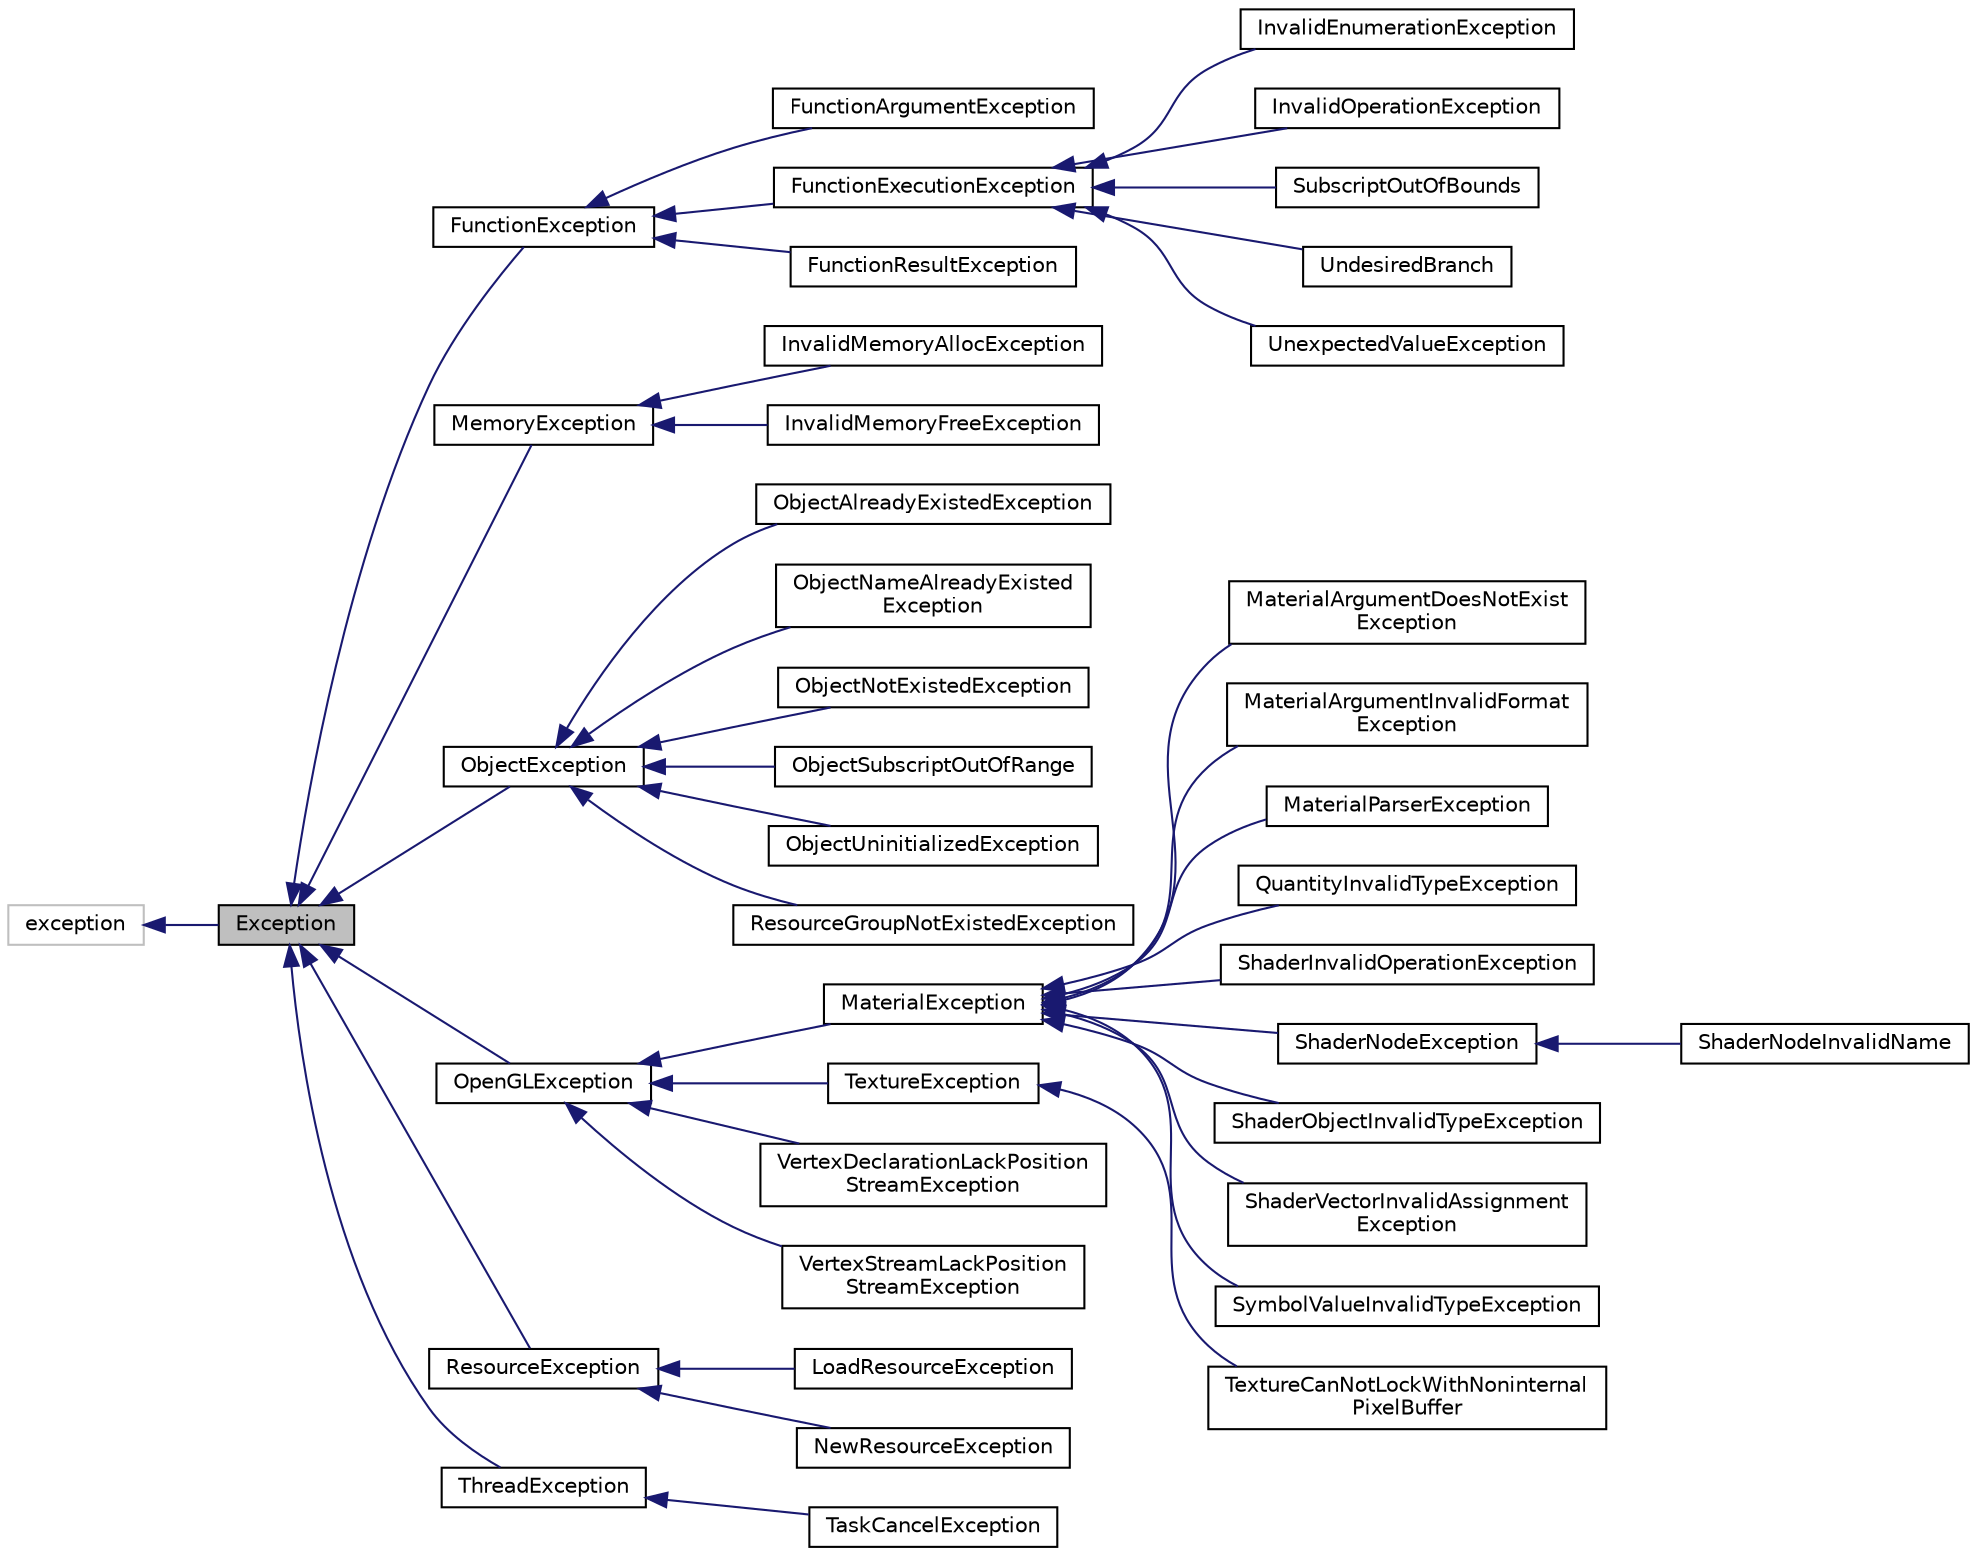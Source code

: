 digraph "Exception"
{
  edge [fontname="Helvetica",fontsize="10",labelfontname="Helvetica",labelfontsize="10"];
  node [fontname="Helvetica",fontsize="10",shape=record];
  rankdir="LR";
  Node1 [label="Exception",height=0.2,width=0.4,color="black", fillcolor="grey75", style="filled", fontcolor="black"];
  Node2 -> Node1 [dir="back",color="midnightblue",fontsize="10",style="solid",fontname="Helvetica"];
  Node2 [label="exception",height=0.2,width=0.4,color="grey75", fillcolor="white", style="filled"];
  Node1 -> Node3 [dir="back",color="midnightblue",fontsize="10",style="solid",fontname="Helvetica"];
  Node3 [label="FunctionException",height=0.2,width=0.4,color="black", fillcolor="white", style="filled",URL="$class_function_exception.html",tooltip="函数异常比较严重，直接退出程序 "];
  Node3 -> Node4 [dir="back",color="midnightblue",fontsize="10",style="solid",fontname="Helvetica"];
  Node4 [label="FunctionArgumentException",height=0.2,width=0.4,color="black", fillcolor="white", style="filled",URL="$class_function_argument_exception.html",tooltip="函数的输入参数为非法 "];
  Node3 -> Node5 [dir="back",color="midnightblue",fontsize="10",style="solid",fontname="Helvetica"];
  Node5 [label="FunctionExecutionException",height=0.2,width=0.4,color="black", fillcolor="white", style="filled",URL="$class_function_execution_exception.html",tooltip="函数执行过程的异常 "];
  Node5 -> Node6 [dir="back",color="midnightblue",fontsize="10",style="solid",fontname="Helvetica"];
  Node6 [label="InvalidEnumerationException",height=0.2,width=0.4,color="black", fillcolor="white", style="filled",URL="$class_invalid_enumeration_exception.html",tooltip="switch case里的枚举值是无效的 "];
  Node5 -> Node7 [dir="back",color="midnightblue",fontsize="10",style="solid",fontname="Helvetica"];
  Node7 [label="InvalidOperationException",height=0.2,width=0.4,color="black", fillcolor="white", style="filled",URL="$class_invalid_operation_exception.html",tooltip="无效操作 "];
  Node5 -> Node8 [dir="back",color="midnightblue",fontsize="10",style="solid",fontname="Helvetica"];
  Node8 [label="SubscriptOutOfBounds",height=0.2,width=0.4,color="black", fillcolor="white", style="filled",URL="$class_subscript_out_of_bounds.html"];
  Node5 -> Node9 [dir="back",color="midnightblue",fontsize="10",style="solid",fontname="Helvetica"];
  Node9 [label="UndesiredBranch",height=0.2,width=0.4,color="black", fillcolor="white", style="filled",URL="$class_undesired_branch.html",tooltip="进入不该进入的条件分支 "];
  Node5 -> Node10 [dir="back",color="midnightblue",fontsize="10",style="solid",fontname="Helvetica"];
  Node10 [label="UnexpectedValueException",height=0.2,width=0.4,color="black", fillcolor="white", style="filled",URL="$class_unexpected_value_exception.html",tooltip="非预期值异常 "];
  Node3 -> Node11 [dir="back",color="midnightblue",fontsize="10",style="solid",fontname="Helvetica"];
  Node11 [label="FunctionResultException",height=0.2,width=0.4,color="black", fillcolor="white", style="filled",URL="$class_function_result_exception.html",tooltip="函数结果不是期望值 "];
  Node1 -> Node12 [dir="back",color="midnightblue",fontsize="10",style="solid",fontname="Helvetica"];
  Node12 [label="MemoryException",height=0.2,width=0.4,color="black", fillcolor="white", style="filled",URL="$class_memory_exception.html"];
  Node12 -> Node13 [dir="back",color="midnightblue",fontsize="10",style="solid",fontname="Helvetica"];
  Node13 [label="InvalidMemoryAllocException",height=0.2,width=0.4,color="black", fillcolor="white", style="filled",URL="$class_invalid_memory_alloc_exception.html",tooltip="无效内存分配异常 "];
  Node12 -> Node14 [dir="back",color="midnightblue",fontsize="10",style="solid",fontname="Helvetica"];
  Node14 [label="InvalidMemoryFreeException",height=0.2,width=0.4,color="black", fillcolor="white", style="filled",URL="$class_invalid_memory_free_exception.html"];
  Node1 -> Node15 [dir="back",color="midnightblue",fontsize="10",style="solid",fontname="Helvetica"];
  Node15 [label="ObjectException",height=0.2,width=0.4,color="black", fillcolor="white", style="filled",URL="$class_object_exception.html"];
  Node15 -> Node16 [dir="back",color="midnightblue",fontsize="10",style="solid",fontname="Helvetica"];
  Node16 [label="ObjectAlreadyExistedException",height=0.2,width=0.4,color="black", fillcolor="white", style="filled",URL="$class_object_already_existed_exception.html"];
  Node15 -> Node17 [dir="back",color="midnightblue",fontsize="10",style="solid",fontname="Helvetica"];
  Node17 [label="ObjectNameAlreadyExisted\lException",height=0.2,width=0.4,color="black", fillcolor="white", style="filled",URL="$class_object_name_already_existed_exception.html",tooltip="对象名已存在 "];
  Node15 -> Node18 [dir="back",color="midnightblue",fontsize="10",style="solid",fontname="Helvetica"];
  Node18 [label="ObjectNotExistedException",height=0.2,width=0.4,color="black", fillcolor="white", style="filled",URL="$class_object_not_existed_exception.html"];
  Node15 -> Node19 [dir="back",color="midnightblue",fontsize="10",style="solid",fontname="Helvetica"];
  Node19 [label="ObjectSubscriptOutOfRange",height=0.2,width=0.4,color="black", fillcolor="white", style="filled",URL="$class_object_subscript_out_of_range.html"];
  Node15 -> Node20 [dir="back",color="midnightblue",fontsize="10",style="solid",fontname="Helvetica"];
  Node20 [label="ObjectUninitializedException",height=0.2,width=0.4,color="black", fillcolor="white", style="filled",URL="$class_object_uninitialized_exception.html"];
  Node15 -> Node21 [dir="back",color="midnightblue",fontsize="10",style="solid",fontname="Helvetica"];
  Node21 [label="ResourceGroupNotExistedException",height=0.2,width=0.4,color="black", fillcolor="white", style="filled",URL="$class_resource_group_not_existed_exception.html"];
  Node1 -> Node22 [dir="back",color="midnightblue",fontsize="10",style="solid",fontname="Helvetica"];
  Node22 [label="OpenGLException",height=0.2,width=0.4,color="black", fillcolor="white", style="filled",URL="$class_open_g_l_exception.html",tooltip="OpenGL异常只是显示错误，静默式报告错误即可 "];
  Node22 -> Node23 [dir="back",color="midnightblue",fontsize="10",style="solid",fontname="Helvetica"];
  Node23 [label="MaterialException",height=0.2,width=0.4,color="black", fillcolor="white", style="filled",URL="$class_material_exception.html"];
  Node23 -> Node24 [dir="back",color="midnightblue",fontsize="10",style="solid",fontname="Helvetica"];
  Node24 [label="MaterialArgumentDoesNotExist\lException",height=0.2,width=0.4,color="black", fillcolor="white", style="filled",URL="$class_material_argument_does_not_exist_exception.html"];
  Node23 -> Node25 [dir="back",color="midnightblue",fontsize="10",style="solid",fontname="Helvetica"];
  Node25 [label="MaterialArgumentInvalidFormat\lException",height=0.2,width=0.4,color="black", fillcolor="white", style="filled",URL="$class_material_argument_invalid_format_exception.html"];
  Node23 -> Node26 [dir="back",color="midnightblue",fontsize="10",style="solid",fontname="Helvetica"];
  Node26 [label="MaterialParserException",height=0.2,width=0.4,color="black", fillcolor="white", style="filled",URL="$class_material_parser_exception.html"];
  Node23 -> Node27 [dir="back",color="midnightblue",fontsize="10",style="solid",fontname="Helvetica"];
  Node27 [label="QuantityInvalidTypeException",height=0.2,width=0.4,color="black", fillcolor="white", style="filled",URL="$class_quantity_invalid_type_exception.html"];
  Node23 -> Node28 [dir="back",color="midnightblue",fontsize="10",style="solid",fontname="Helvetica"];
  Node28 [label="ShaderInvalidOperationException",height=0.2,width=0.4,color="black", fillcolor="white", style="filled",URL="$class_shader_invalid_operation_exception.html"];
  Node23 -> Node29 [dir="back",color="midnightblue",fontsize="10",style="solid",fontname="Helvetica"];
  Node29 [label="ShaderNodeException",height=0.2,width=0.4,color="black", fillcolor="white", style="filled",URL="$class_shader_node_exception.html"];
  Node29 -> Node30 [dir="back",color="midnightblue",fontsize="10",style="solid",fontname="Helvetica"];
  Node30 [label="ShaderNodeInvalidName",height=0.2,width=0.4,color="black", fillcolor="white", style="filled",URL="$class_shader_node_invalid_name.html"];
  Node23 -> Node31 [dir="back",color="midnightblue",fontsize="10",style="solid",fontname="Helvetica"];
  Node31 [label="ShaderObjectInvalidTypeException",height=0.2,width=0.4,color="black", fillcolor="white", style="filled",URL="$class_shader_object_invalid_type_exception.html"];
  Node23 -> Node32 [dir="back",color="midnightblue",fontsize="10",style="solid",fontname="Helvetica"];
  Node32 [label="ShaderVectorInvalidAssignment\lException",height=0.2,width=0.4,color="black", fillcolor="white", style="filled",URL="$class_shader_vector_invalid_assignment_exception.html"];
  Node23 -> Node33 [dir="back",color="midnightblue",fontsize="10",style="solid",fontname="Helvetica"];
  Node33 [label="SymbolValueInvalidTypeException",height=0.2,width=0.4,color="black", fillcolor="white", style="filled",URL="$class_symbol_value_invalid_type_exception.html"];
  Node22 -> Node34 [dir="back",color="midnightblue",fontsize="10",style="solid",fontname="Helvetica"];
  Node34 [label="TextureException",height=0.2,width=0.4,color="black", fillcolor="white", style="filled",URL="$class_texture_exception.html"];
  Node34 -> Node35 [dir="back",color="midnightblue",fontsize="10",style="solid",fontname="Helvetica"];
  Node35 [label="TextureCanNotLockWithNoninternal\lPixelBuffer",height=0.2,width=0.4,color="black", fillcolor="white", style="filled",URL="$class_texture_can_not_lock_with_noninternal_pixel_buffer.html"];
  Node22 -> Node36 [dir="back",color="midnightblue",fontsize="10",style="solid",fontname="Helvetica"];
  Node36 [label="VertexDeclarationLackPosition\lStreamException",height=0.2,width=0.4,color="black", fillcolor="white", style="filled",URL="$class_vertex_declaration_lack_position_stream_exception.html"];
  Node22 -> Node37 [dir="back",color="midnightblue",fontsize="10",style="solid",fontname="Helvetica"];
  Node37 [label="VertexStreamLackPosition\lStreamException",height=0.2,width=0.4,color="black", fillcolor="white", style="filled",URL="$class_vertex_stream_lack_position_stream_exception.html"];
  Node1 -> Node38 [dir="back",color="midnightblue",fontsize="10",style="solid",fontname="Helvetica"];
  Node38 [label="ResourceException",height=0.2,width=0.4,color="black", fillcolor="white", style="filled",URL="$class_resource_exception.html"];
  Node38 -> Node39 [dir="back",color="midnightblue",fontsize="10",style="solid",fontname="Helvetica"];
  Node39 [label="LoadResourceException",height=0.2,width=0.4,color="black", fillcolor="white", style="filled",URL="$class_load_resource_exception.html"];
  Node38 -> Node40 [dir="back",color="midnightblue",fontsize="10",style="solid",fontname="Helvetica"];
  Node40 [label="NewResourceException",height=0.2,width=0.4,color="black", fillcolor="white", style="filled",URL="$class_new_resource_exception.html"];
  Node1 -> Node41 [dir="back",color="midnightblue",fontsize="10",style="solid",fontname="Helvetica"];
  Node41 [label="ThreadException",height=0.2,width=0.4,color="black", fillcolor="white", style="filled",URL="$class_thread_exception.html",tooltip="线程异常包括取消线程等一般不catch "];
  Node41 -> Node42 [dir="back",color="midnightblue",fontsize="10",style="solid",fontname="Helvetica"];
  Node42 [label="TaskCancelException",height=0.2,width=0.4,color="black", fillcolor="white", style="filled",URL="$class_task_cancel_exception.html"];
}
